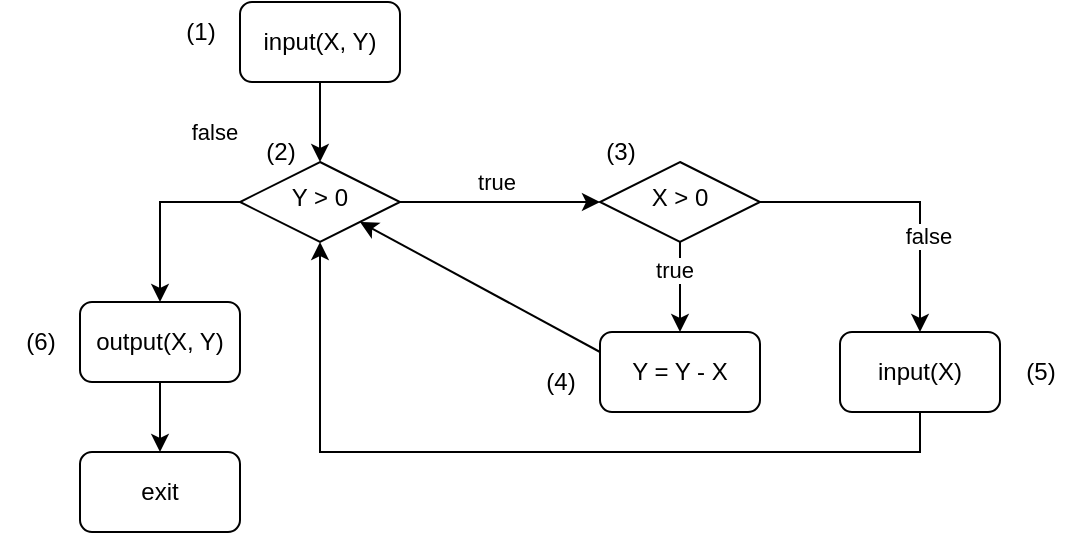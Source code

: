 <mxfile version="24.7.17" pages="3">
  <diagram id="C5RBs43oDa-KdzZeNtuy" name="Page-1">
    <mxGraphModel dx="1452" dy="647" grid="1" gridSize="10" guides="1" tooltips="1" connect="1" arrows="1" fold="1" page="1" pageScale="1" pageWidth="827" pageHeight="1169" math="0" shadow="0">
      <root>
        <mxCell id="WIyWlLk6GJQsqaUBKTNV-0" />
        <mxCell id="WIyWlLk6GJQsqaUBKTNV-1" parent="WIyWlLk6GJQsqaUBKTNV-0" />
        <mxCell id="pamhmHW9VrJN2FMVK3K_-0" style="edgeStyle=orthogonalEdgeStyle;rounded=0;orthogonalLoop=1;jettySize=auto;html=1;exitX=0.5;exitY=1;exitDx=0;exitDy=0;entryX=0.5;entryY=0;entryDx=0;entryDy=0;" parent="WIyWlLk6GJQsqaUBKTNV-1" source="WIyWlLk6GJQsqaUBKTNV-3" target="WIyWlLk6GJQsqaUBKTNV-6" edge="1">
          <mxGeometry relative="1" as="geometry" />
        </mxCell>
        <mxCell id="WIyWlLk6GJQsqaUBKTNV-3" value="input(X, Y)" style="rounded=1;whiteSpace=wrap;html=1;fontSize=12;glass=0;strokeWidth=1;shadow=0;" parent="WIyWlLk6GJQsqaUBKTNV-1" vertex="1">
          <mxGeometry x="180" y="80" width="80" height="40" as="geometry" />
        </mxCell>
        <mxCell id="xWIB879WQATlD4tQyrFy-1" value="" style="edgeStyle=orthogonalEdgeStyle;rounded=0;orthogonalLoop=1;jettySize=auto;html=1;" parent="WIyWlLk6GJQsqaUBKTNV-1" source="WIyWlLk6GJQsqaUBKTNV-6" target="xWIB879WQATlD4tQyrFy-0" edge="1">
          <mxGeometry relative="1" as="geometry" />
        </mxCell>
        <mxCell id="xWIB879WQATlD4tQyrFy-10" value="true" style="edgeLabel;html=1;align=center;verticalAlign=middle;resizable=0;points=[];" parent="xWIB879WQATlD4tQyrFy-1" vertex="1" connectable="0">
          <mxGeometry x="-0.056" y="1" relative="1" as="geometry">
            <mxPoint x="1" y="-9" as="offset" />
          </mxGeometry>
        </mxCell>
        <mxCell id="xWIB879WQATlD4tQyrFy-11" style="edgeStyle=orthogonalEdgeStyle;rounded=0;orthogonalLoop=1;jettySize=auto;html=1;exitX=0;exitY=0.5;exitDx=0;exitDy=0;entryX=0.5;entryY=0;entryDx=0;entryDy=0;" parent="WIyWlLk6GJQsqaUBKTNV-1" source="WIyWlLk6GJQsqaUBKTNV-6" target="xWIB879WQATlD4tQyrFy-7" edge="1">
          <mxGeometry relative="1" as="geometry" />
        </mxCell>
        <mxCell id="xWIB879WQATlD4tQyrFy-12" value="false" style="edgeLabel;html=1;align=center;verticalAlign=middle;resizable=0;points=[];" parent="xWIB879WQATlD4tQyrFy-11" vertex="1" connectable="0">
          <mxGeometry x="-0.216" y="-2" relative="1" as="geometry">
            <mxPoint x="22" y="-33" as="offset" />
          </mxGeometry>
        </mxCell>
        <mxCell id="WIyWlLk6GJQsqaUBKTNV-6" value="Y &amp;gt; 0" style="rhombus;whiteSpace=wrap;html=1;shadow=0;fontFamily=Helvetica;fontSize=12;align=center;strokeWidth=1;spacing=6;spacingTop=-4;" parent="WIyWlLk6GJQsqaUBKTNV-1" vertex="1">
          <mxGeometry x="180" y="160" width="80" height="40" as="geometry" />
        </mxCell>
        <mxCell id="xWIB879WQATlD4tQyrFy-28" style="edgeStyle=orthogonalEdgeStyle;rounded=0;orthogonalLoop=1;jettySize=auto;html=1;exitX=1;exitY=0.5;exitDx=0;exitDy=0;" parent="WIyWlLk6GJQsqaUBKTNV-1" source="xWIB879WQATlD4tQyrFy-0" target="xWIB879WQATlD4tQyrFy-5" edge="1">
          <mxGeometry relative="1" as="geometry" />
        </mxCell>
        <mxCell id="xWIB879WQATlD4tQyrFy-29" value="false" style="edgeLabel;html=1;align=center;verticalAlign=middle;resizable=0;points=[];" parent="xWIB879WQATlD4tQyrFy-28" vertex="1" connectable="0">
          <mxGeometry x="-0.115" relative="1" as="geometry">
            <mxPoint x="20" y="17" as="offset" />
          </mxGeometry>
        </mxCell>
        <mxCell id="xWIB879WQATlD4tQyrFy-30" style="edgeStyle=orthogonalEdgeStyle;rounded=0;orthogonalLoop=1;jettySize=auto;html=1;exitX=0.5;exitY=1;exitDx=0;exitDy=0;entryX=0.5;entryY=0;entryDx=0;entryDy=0;" parent="WIyWlLk6GJQsqaUBKTNV-1" source="xWIB879WQATlD4tQyrFy-0" target="xWIB879WQATlD4tQyrFy-4" edge="1">
          <mxGeometry relative="1" as="geometry" />
        </mxCell>
        <mxCell id="xWIB879WQATlD4tQyrFy-31" value="true" style="edgeLabel;html=1;align=center;verticalAlign=middle;resizable=0;points=[];" parent="xWIB879WQATlD4tQyrFy-30" vertex="1" connectable="0">
          <mxGeometry x="0.034" relative="1" as="geometry">
            <mxPoint x="-3" y="-10" as="offset" />
          </mxGeometry>
        </mxCell>
        <mxCell id="xWIB879WQATlD4tQyrFy-0" value="X &amp;gt; 0" style="rhombus;whiteSpace=wrap;html=1;shadow=0;fontFamily=Helvetica;fontSize=12;align=center;strokeWidth=1;spacing=6;spacingTop=-4;" parent="WIyWlLk6GJQsqaUBKTNV-1" vertex="1">
          <mxGeometry x="360" y="160" width="80" height="40" as="geometry" />
        </mxCell>
        <mxCell id="xWIB879WQATlD4tQyrFy-4" value="Y = Y - X" style="rounded=1;whiteSpace=wrap;html=1;" parent="WIyWlLk6GJQsqaUBKTNV-1" vertex="1">
          <mxGeometry x="360" y="245" width="80" height="40" as="geometry" />
        </mxCell>
        <mxCell id="xWIB879WQATlD4tQyrFy-27" style="edgeStyle=orthogonalEdgeStyle;rounded=0;orthogonalLoop=1;jettySize=auto;html=1;exitX=0.5;exitY=1;exitDx=0;exitDy=0;entryX=0.5;entryY=1;entryDx=0;entryDy=0;" parent="WIyWlLk6GJQsqaUBKTNV-1" source="xWIB879WQATlD4tQyrFy-5" target="WIyWlLk6GJQsqaUBKTNV-6" edge="1">
          <mxGeometry relative="1" as="geometry" />
        </mxCell>
        <mxCell id="xWIB879WQATlD4tQyrFy-5" value="input(X)" style="rounded=1;whiteSpace=wrap;html=1;" parent="WIyWlLk6GJQsqaUBKTNV-1" vertex="1">
          <mxGeometry x="480" y="245" width="80" height="40" as="geometry" />
        </mxCell>
        <mxCell id="sH0l-n7C2zGjy2MOaQpX-1" value="" style="edgeStyle=orthogonalEdgeStyle;rounded=0;orthogonalLoop=1;jettySize=auto;html=1;" edge="1" parent="WIyWlLk6GJQsqaUBKTNV-1" source="xWIB879WQATlD4tQyrFy-7" target="sH0l-n7C2zGjy2MOaQpX-0">
          <mxGeometry relative="1" as="geometry" />
        </mxCell>
        <mxCell id="xWIB879WQATlD4tQyrFy-7" value="output(X, Y)" style="rounded=1;whiteSpace=wrap;html=1;" parent="WIyWlLk6GJQsqaUBKTNV-1" vertex="1">
          <mxGeometry x="100" y="230" width="80" height="40" as="geometry" />
        </mxCell>
        <mxCell id="xWIB879WQATlD4tQyrFy-26" value="" style="endArrow=classic;html=1;rounded=0;exitX=0;exitY=0.25;exitDx=0;exitDy=0;entryX=1;entryY=1;entryDx=0;entryDy=0;" parent="WIyWlLk6GJQsqaUBKTNV-1" source="xWIB879WQATlD4tQyrFy-4" target="WIyWlLk6GJQsqaUBKTNV-6" edge="1">
          <mxGeometry width="50" height="50" relative="1" as="geometry">
            <mxPoint x="320" y="300" as="sourcePoint" />
            <mxPoint x="370" y="250" as="targetPoint" />
          </mxGeometry>
        </mxCell>
        <mxCell id="xWIB879WQATlD4tQyrFy-32" value="(1)" style="text;html=1;align=center;verticalAlign=middle;resizable=0;points=[];autosize=1;strokeColor=none;fillColor=none;" parent="WIyWlLk6GJQsqaUBKTNV-1" vertex="1">
          <mxGeometry x="140" y="80" width="40" height="30" as="geometry" />
        </mxCell>
        <mxCell id="xWIB879WQATlD4tQyrFy-33" value="(2)" style="text;html=1;align=center;verticalAlign=middle;resizable=0;points=[];autosize=1;strokeColor=none;fillColor=none;" parent="WIyWlLk6GJQsqaUBKTNV-1" vertex="1">
          <mxGeometry x="180" y="140" width="40" height="30" as="geometry" />
        </mxCell>
        <mxCell id="xWIB879WQATlD4tQyrFy-34" value="(3)" style="text;html=1;align=center;verticalAlign=middle;resizable=0;points=[];autosize=1;strokeColor=none;fillColor=none;" parent="WIyWlLk6GJQsqaUBKTNV-1" vertex="1">
          <mxGeometry x="350" y="140" width="40" height="30" as="geometry" />
        </mxCell>
        <mxCell id="xWIB879WQATlD4tQyrFy-35" value="(4)" style="text;html=1;align=center;verticalAlign=middle;resizable=0;points=[];autosize=1;strokeColor=none;fillColor=none;" parent="WIyWlLk6GJQsqaUBKTNV-1" vertex="1">
          <mxGeometry x="320" y="255" width="40" height="30" as="geometry" />
        </mxCell>
        <mxCell id="xWIB879WQATlD4tQyrFy-36" value="(5)" style="text;html=1;align=center;verticalAlign=middle;resizable=0;points=[];autosize=1;strokeColor=none;fillColor=none;" parent="WIyWlLk6GJQsqaUBKTNV-1" vertex="1">
          <mxGeometry x="560" y="250" width="40" height="30" as="geometry" />
        </mxCell>
        <mxCell id="xWIB879WQATlD4tQyrFy-37" value="(6)" style="text;html=1;align=center;verticalAlign=middle;resizable=0;points=[];autosize=1;strokeColor=none;fillColor=none;" parent="WIyWlLk6GJQsqaUBKTNV-1" vertex="1">
          <mxGeometry x="60" y="235" width="40" height="30" as="geometry" />
        </mxCell>
        <mxCell id="sH0l-n7C2zGjy2MOaQpX-0" value="exit" style="rounded=1;whiteSpace=wrap;html=1;" vertex="1" parent="WIyWlLk6GJQsqaUBKTNV-1">
          <mxGeometry x="100" y="305" width="80" height="40" as="geometry" />
        </mxCell>
      </root>
    </mxGraphModel>
  </diagram>
  <diagram id="QUfUoJzy_56KnRc4T-Fb" name="Page-2">
    <mxGraphModel dx="1452" dy="647" grid="1" gridSize="10" guides="1" tooltips="1" connect="1" arrows="1" fold="1" page="1" pageScale="1" pageWidth="850" pageHeight="1100" math="0" shadow="0">
      <root>
        <mxCell id="0" />
        <mxCell id="1" parent="0" />
        <mxCell id="sg8qjJtu5pZPSP6LutEH-4" value="" style="edgeStyle=orthogonalEdgeStyle;rounded=0;orthogonalLoop=1;jettySize=auto;html=1;" parent="1" source="sg8qjJtu5pZPSP6LutEH-1" target="sg8qjJtu5pZPSP6LutEH-3" edge="1">
          <mxGeometry relative="1" as="geometry" />
        </mxCell>
        <mxCell id="sg8qjJtu5pZPSP6LutEH-1" value="calFactorial (int n)" style="rounded=1;whiteSpace=wrap;html=1;" parent="1" vertex="1">
          <mxGeometry x="240" y="180" width="120" height="40" as="geometry" />
        </mxCell>
        <mxCell id="sg8qjJtu5pZPSP6LutEH-2" style="edgeStyle=orthogonalEdgeStyle;rounded=0;orthogonalLoop=1;jettySize=auto;html=1;exitX=0.5;exitY=1;exitDx=0;exitDy=0;" parent="1" source="sg8qjJtu5pZPSP6LutEH-1" target="sg8qjJtu5pZPSP6LutEH-1" edge="1">
          <mxGeometry relative="1" as="geometry" />
        </mxCell>
        <mxCell id="sg8qjJtu5pZPSP6LutEH-6" value="" style="edgeStyle=orthogonalEdgeStyle;rounded=0;orthogonalLoop=1;jettySize=auto;html=1;" parent="1" source="sg8qjJtu5pZPSP6LutEH-3" target="sg8qjJtu5pZPSP6LutEH-5" edge="1">
          <mxGeometry relative="1" as="geometry" />
        </mxCell>
        <mxCell id="sg8qjJtu5pZPSP6LutEH-3" value="int result = 1" style="rounded=1;whiteSpace=wrap;html=1;" parent="1" vertex="1">
          <mxGeometry x="240" y="260" width="120" height="40" as="geometry" />
        </mxCell>
        <mxCell id="sg8qjJtu5pZPSP6LutEH-8" value="" style="edgeStyle=orthogonalEdgeStyle;rounded=0;orthogonalLoop=1;jettySize=auto;html=1;" parent="1" source="sg8qjJtu5pZPSP6LutEH-5" target="sg8qjJtu5pZPSP6LutEH-7" edge="1">
          <mxGeometry relative="1" as="geometry" />
        </mxCell>
        <mxCell id="sg8qjJtu5pZPSP6LutEH-5" value="int i = 1" style="rounded=1;whiteSpace=wrap;html=1;" parent="1" vertex="1">
          <mxGeometry x="240" y="340" width="120" height="40" as="geometry" />
        </mxCell>
        <mxCell id="sg8qjJtu5pZPSP6LutEH-12" value="" style="edgeStyle=orthogonalEdgeStyle;rounded=0;orthogonalLoop=1;jettySize=auto;html=1;" parent="1" source="sg8qjJtu5pZPSP6LutEH-7" target="sg8qjJtu5pZPSP6LutEH-9" edge="1">
          <mxGeometry relative="1" as="geometry" />
        </mxCell>
        <mxCell id="sg8qjJtu5pZPSP6LutEH-13" value="true" style="edgeLabel;html=1;align=center;verticalAlign=middle;resizable=0;points=[];" parent="sg8qjJtu5pZPSP6LutEH-12" vertex="1" connectable="0">
          <mxGeometry x="-0.068" y="-1" relative="1" as="geometry">
            <mxPoint x="21" as="offset" />
          </mxGeometry>
        </mxCell>
        <mxCell id="sg8qjJtu5pZPSP6LutEH-16" value="" style="edgeStyle=orthogonalEdgeStyle;rounded=0;orthogonalLoop=1;jettySize=auto;html=1;" parent="1" source="sg8qjJtu5pZPSP6LutEH-7" target="sg8qjJtu5pZPSP6LutEH-15" edge="1">
          <mxGeometry relative="1" as="geometry" />
        </mxCell>
        <mxCell id="sg8qjJtu5pZPSP6LutEH-17" value="false" style="edgeLabel;html=1;align=center;verticalAlign=middle;resizable=0;points=[];" parent="sg8qjJtu5pZPSP6LutEH-16" vertex="1" connectable="0">
          <mxGeometry x="-0.42" y="2" relative="1" as="geometry">
            <mxPoint x="6" y="-8" as="offset" />
          </mxGeometry>
        </mxCell>
        <mxCell id="sg8qjJtu5pZPSP6LutEH-7" value="i &amp;lt;= n" style="rhombus;whiteSpace=wrap;html=1;rounded=1;arcSize=0;" parent="1" vertex="1">
          <mxGeometry x="240" y="420" width="120" height="60" as="geometry" />
        </mxCell>
        <mxCell id="sg8qjJtu5pZPSP6LutEH-11" value="" style="edgeStyle=orthogonalEdgeStyle;rounded=0;orthogonalLoop=1;jettySize=auto;html=1;" parent="1" source="sg8qjJtu5pZPSP6LutEH-9" target="sg8qjJtu5pZPSP6LutEH-10" edge="1">
          <mxGeometry relative="1" as="geometry" />
        </mxCell>
        <mxCell id="sg8qjJtu5pZPSP6LutEH-9" value="result = result * i" style="rounded=1;whiteSpace=wrap;html=1;" parent="1" vertex="1">
          <mxGeometry x="240" y="520" width="120" height="40" as="geometry" />
        </mxCell>
        <mxCell id="sg8qjJtu5pZPSP6LutEH-14" style="edgeStyle=orthogonalEdgeStyle;rounded=0;orthogonalLoop=1;jettySize=auto;html=1;exitX=0;exitY=0.5;exitDx=0;exitDy=0;entryX=0;entryY=0.5;entryDx=0;entryDy=0;" parent="1" source="sg8qjJtu5pZPSP6LutEH-10" target="sg8qjJtu5pZPSP6LutEH-7" edge="1">
          <mxGeometry relative="1" as="geometry">
            <Array as="points">
              <mxPoint x="200" y="620" />
              <mxPoint x="200" y="450" />
            </Array>
          </mxGeometry>
        </mxCell>
        <mxCell id="sg8qjJtu5pZPSP6LutEH-10" value="i++" style="rounded=1;whiteSpace=wrap;html=1;" parent="1" vertex="1">
          <mxGeometry x="280" y="600" width="40" height="40" as="geometry" />
        </mxCell>
        <mxCell id="CmysR08Jcz5V6fgtV7r_-2" value="" style="edgeStyle=orthogonalEdgeStyle;rounded=0;orthogonalLoop=1;jettySize=auto;html=1;" edge="1" parent="1" source="sg8qjJtu5pZPSP6LutEH-15" target="CmysR08Jcz5V6fgtV7r_-1">
          <mxGeometry relative="1" as="geometry" />
        </mxCell>
        <mxCell id="sg8qjJtu5pZPSP6LutEH-15" value="return result" style="rounded=1;whiteSpace=wrap;html=1;" parent="1" vertex="1">
          <mxGeometry x="410" y="430" width="120" height="40" as="geometry" />
        </mxCell>
        <mxCell id="sg8qjJtu5pZPSP6LutEH-19" value="(1)" style="text;html=1;align=center;verticalAlign=middle;resizable=0;points=[];autosize=1;strokeColor=none;fillColor=none;" parent="1" vertex="1">
          <mxGeometry x="200" y="185" width="40" height="30" as="geometry" />
        </mxCell>
        <mxCell id="sg8qjJtu5pZPSP6LutEH-20" value="(2)" style="text;html=1;align=center;verticalAlign=middle;resizable=0;points=[];autosize=1;strokeColor=none;fillColor=none;" parent="1" vertex="1">
          <mxGeometry x="200" y="265" width="40" height="30" as="geometry" />
        </mxCell>
        <mxCell id="sg8qjJtu5pZPSP6LutEH-21" value="(3)" style="text;html=1;align=center;verticalAlign=middle;resizable=0;points=[];autosize=1;strokeColor=none;fillColor=none;" parent="1" vertex="1">
          <mxGeometry x="200" y="345" width="40" height="30" as="geometry" />
        </mxCell>
        <mxCell id="sg8qjJtu5pZPSP6LutEH-22" value="(4)" style="text;html=1;align=center;verticalAlign=middle;resizable=0;points=[];autosize=1;strokeColor=none;fillColor=none;" parent="1" vertex="1">
          <mxGeometry x="230" y="410" width="40" height="30" as="geometry" />
        </mxCell>
        <mxCell id="sg8qjJtu5pZPSP6LutEH-23" value="(5)" style="text;html=1;align=center;verticalAlign=middle;resizable=0;points=[];autosize=1;strokeColor=none;fillColor=none;" parent="1" vertex="1">
          <mxGeometry x="200" y="525" width="40" height="30" as="geometry" />
        </mxCell>
        <mxCell id="sg8qjJtu5pZPSP6LutEH-24" value="(6)" style="text;html=1;align=center;verticalAlign=middle;resizable=0;points=[];autosize=1;strokeColor=none;fillColor=none;" parent="1" vertex="1">
          <mxGeometry x="320" y="605" width="40" height="30" as="geometry" />
        </mxCell>
        <mxCell id="sg8qjJtu5pZPSP6LutEH-27" value="(7)" style="text;html=1;align=center;verticalAlign=middle;resizable=0;points=[];autosize=1;strokeColor=none;fillColor=none;" parent="1" vertex="1">
          <mxGeometry x="530" y="435" width="40" height="30" as="geometry" />
        </mxCell>
        <mxCell id="CmysR08Jcz5V6fgtV7r_-1" value="exit" style="rounded=1;whiteSpace=wrap;html=1;" vertex="1" parent="1">
          <mxGeometry x="410" y="520" width="120" height="40" as="geometry" />
        </mxCell>
      </root>
    </mxGraphModel>
  </diagram>
  <diagram id="2mdrpGb4Vammms2UW1vC" name="Page-3">
    <mxGraphModel dx="1452" dy="647" grid="1" gridSize="10" guides="1" tooltips="1" connect="1" arrows="1" fold="1" page="1" pageScale="1" pageWidth="850" pageHeight="1100" math="0" shadow="0">
      <root>
        <mxCell id="0" />
        <mxCell id="1" parent="0" />
        <mxCell id="J9WVDO0wvZ6Ad2C9eaWh-3" value="" style="edgeStyle=orthogonalEdgeStyle;rounded=0;orthogonalLoop=1;jettySize=auto;html=1;" parent="1" source="J9WVDO0wvZ6Ad2C9eaWh-1" target="J9WVDO0wvZ6Ad2C9eaWh-2" edge="1">
          <mxGeometry relative="1" as="geometry" />
        </mxCell>
        <mxCell id="J9WVDO0wvZ6Ad2C9eaWh-1" value="UCLN (int m, int n)" style="rounded=1;whiteSpace=wrap;html=1;" parent="1" vertex="1">
          <mxGeometry x="240" y="80" width="120" height="40" as="geometry" />
        </mxCell>
        <mxCell id="J9WVDO0wvZ6Ad2C9eaWh-13" value="" style="edgeStyle=orthogonalEdgeStyle;rounded=0;orthogonalLoop=1;jettySize=auto;html=1;" parent="1" source="J9WVDO0wvZ6Ad2C9eaWh-2" target="J9WVDO0wvZ6Ad2C9eaWh-6" edge="1">
          <mxGeometry relative="1" as="geometry" />
        </mxCell>
        <mxCell id="J9WVDO0wvZ6Ad2C9eaWh-14" value="true" style="edgeLabel;html=1;align=center;verticalAlign=middle;resizable=0;points=[];" parent="J9WVDO0wvZ6Ad2C9eaWh-13" vertex="1" connectable="0">
          <mxGeometry x="0.119" relative="1" as="geometry">
            <mxPoint x="-2" y="-10" as="offset" />
          </mxGeometry>
        </mxCell>
        <mxCell id="J9WVDO0wvZ6Ad2C9eaWh-15" value="" style="edgeStyle=orthogonalEdgeStyle;rounded=0;orthogonalLoop=1;jettySize=auto;html=1;" parent="1" source="J9WVDO0wvZ6Ad2C9eaWh-2" target="J9WVDO0wvZ6Ad2C9eaWh-7" edge="1">
          <mxGeometry relative="1" as="geometry" />
        </mxCell>
        <mxCell id="J9WVDO0wvZ6Ad2C9eaWh-16" value="false" style="edgeLabel;html=1;align=center;verticalAlign=middle;resizable=0;points=[];" parent="J9WVDO0wvZ6Ad2C9eaWh-15" vertex="1" connectable="0">
          <mxGeometry x="-0.256" y="-1" relative="1" as="geometry">
            <mxPoint x="21" y="5" as="offset" />
          </mxGeometry>
        </mxCell>
        <mxCell id="J9WVDO0wvZ6Ad2C9eaWh-2" value="m &amp;lt; 0" style="rhombus;whiteSpace=wrap;html=1;rounded=1;arcSize=0;" parent="1" vertex="1">
          <mxGeometry x="240" y="160" width="120" height="60" as="geometry" />
        </mxCell>
        <mxCell id="J9WVDO0wvZ6Ad2C9eaWh-6" value="m = -m" style="rounded=1;whiteSpace=wrap;html=1;" parent="1" vertex="1">
          <mxGeometry x="400" y="170" width="80" height="40" as="geometry" />
        </mxCell>
        <mxCell id="J9WVDO0wvZ6Ad2C9eaWh-17" value="" style="edgeStyle=orthogonalEdgeStyle;rounded=0;orthogonalLoop=1;jettySize=auto;html=1;" parent="1" source="J9WVDO0wvZ6Ad2C9eaWh-7" target="J9WVDO0wvZ6Ad2C9eaWh-8" edge="1">
          <mxGeometry relative="1" as="geometry" />
        </mxCell>
        <mxCell id="J9WVDO0wvZ6Ad2C9eaWh-18" value="true" style="edgeLabel;html=1;align=center;verticalAlign=middle;resizable=0;points=[];" parent="J9WVDO0wvZ6Ad2C9eaWh-17" vertex="1" connectable="0">
          <mxGeometry x="-0.344" y="3" relative="1" as="geometry">
            <mxPoint x="7" y="-7" as="offset" />
          </mxGeometry>
        </mxCell>
        <mxCell id="J9WVDO0wvZ6Ad2C9eaWh-22" value="true" style="edgeLabel;html=1;align=center;verticalAlign=middle;resizable=0;points=[];" parent="J9WVDO0wvZ6Ad2C9eaWh-17" vertex="1" connectable="0">
          <mxGeometry x="-0.344" y="3" relative="1" as="geometry">
            <mxPoint x="7" y="93" as="offset" />
          </mxGeometry>
        </mxCell>
        <mxCell id="J9WVDO0wvZ6Ad2C9eaWh-26" value="true" style="edgeLabel;html=1;align=center;verticalAlign=middle;resizable=0;points=[];" parent="J9WVDO0wvZ6Ad2C9eaWh-17" vertex="1" connectable="0">
          <mxGeometry x="-0.344" y="3" relative="1" as="geometry">
            <mxPoint x="7" y="193" as="offset" />
          </mxGeometry>
        </mxCell>
        <mxCell id="J9WVDO0wvZ6Ad2C9eaWh-19" value="" style="edgeStyle=orthogonalEdgeStyle;rounded=0;orthogonalLoop=1;jettySize=auto;html=1;" parent="1" source="J9WVDO0wvZ6Ad2C9eaWh-7" target="J9WVDO0wvZ6Ad2C9eaWh-9" edge="1">
          <mxGeometry relative="1" as="geometry" />
        </mxCell>
        <mxCell id="J9WVDO0wvZ6Ad2C9eaWh-20" value="false" style="edgeLabel;html=1;align=center;verticalAlign=middle;resizable=0;points=[];" parent="J9WVDO0wvZ6Ad2C9eaWh-19" vertex="1" connectable="0">
          <mxGeometry x="0.148" y="1" relative="1" as="geometry">
            <mxPoint x="19" as="offset" />
          </mxGeometry>
        </mxCell>
        <mxCell id="J9WVDO0wvZ6Ad2C9eaWh-23" value="false" style="edgeLabel;html=1;align=center;verticalAlign=middle;resizable=0;points=[];" parent="J9WVDO0wvZ6Ad2C9eaWh-19" vertex="1" connectable="0">
          <mxGeometry x="0.148" y="1" relative="1" as="geometry">
            <mxPoint x="19" y="100" as="offset" />
          </mxGeometry>
        </mxCell>
        <mxCell id="J9WVDO0wvZ6Ad2C9eaWh-27" value="false" style="edgeLabel;html=1;align=center;verticalAlign=middle;resizable=0;points=[];" parent="J9WVDO0wvZ6Ad2C9eaWh-19" vertex="1" connectable="0">
          <mxGeometry x="0.148" y="1" relative="1" as="geometry">
            <mxPoint x="19" y="200" as="offset" />
          </mxGeometry>
        </mxCell>
        <mxCell id="J9WVDO0wvZ6Ad2C9eaWh-7" value="n &amp;lt; 0" style="rhombus;whiteSpace=wrap;html=1;rounded=1;arcSize=0;" parent="1" vertex="1">
          <mxGeometry x="240" y="260" width="120" height="60" as="geometry" />
        </mxCell>
        <mxCell id="J9WVDO0wvZ6Ad2C9eaWh-8" value="n = -n" style="rounded=1;whiteSpace=wrap;html=1;" parent="1" vertex="1">
          <mxGeometry x="400" y="270" width="80" height="40" as="geometry" />
        </mxCell>
        <mxCell id="J9WVDO0wvZ6Ad2C9eaWh-21" value="" style="edgeStyle=orthogonalEdgeStyle;rounded=0;orthogonalLoop=1;jettySize=auto;html=1;" parent="1" source="J9WVDO0wvZ6Ad2C9eaWh-9" target="J9WVDO0wvZ6Ad2C9eaWh-10" edge="1">
          <mxGeometry relative="1" as="geometry" />
        </mxCell>
        <mxCell id="J9WVDO0wvZ6Ad2C9eaWh-28" value="" style="edgeStyle=orthogonalEdgeStyle;rounded=0;orthogonalLoop=1;jettySize=auto;html=1;" parent="1" source="J9WVDO0wvZ6Ad2C9eaWh-9" target="J9WVDO0wvZ6Ad2C9eaWh-11" edge="1">
          <mxGeometry relative="1" as="geometry" />
        </mxCell>
        <mxCell id="J9WVDO0wvZ6Ad2C9eaWh-9" value="m == 0" style="rhombus;whiteSpace=wrap;html=1;rounded=1;arcSize=0;" parent="1" vertex="1">
          <mxGeometry x="240" y="360" width="120" height="60" as="geometry" />
        </mxCell>
        <mxCell id="J9WVDO0wvZ6Ad2C9eaWh-10" value="return n" style="rounded=1;whiteSpace=wrap;html=1;" parent="1" vertex="1">
          <mxGeometry x="400" y="370" width="80" height="40" as="geometry" />
        </mxCell>
        <mxCell id="J9WVDO0wvZ6Ad2C9eaWh-29" value="" style="edgeStyle=orthogonalEdgeStyle;rounded=0;orthogonalLoop=1;jettySize=auto;html=1;" parent="1" source="J9WVDO0wvZ6Ad2C9eaWh-11" target="J9WVDO0wvZ6Ad2C9eaWh-12" edge="1">
          <mxGeometry relative="1" as="geometry" />
        </mxCell>
        <mxCell id="J9WVDO0wvZ6Ad2C9eaWh-31" value="" style="edgeStyle=orthogonalEdgeStyle;rounded=0;orthogonalLoop=1;jettySize=auto;html=1;" parent="1" source="J9WVDO0wvZ6Ad2C9eaWh-11" target="J9WVDO0wvZ6Ad2C9eaWh-30" edge="1">
          <mxGeometry relative="1" as="geometry" />
        </mxCell>
        <mxCell id="J9WVDO0wvZ6Ad2C9eaWh-11" value="n == 0" style="rhombus;whiteSpace=wrap;html=1;rounded=1;arcSize=0;" parent="1" vertex="1">
          <mxGeometry x="240" y="460" width="120" height="60" as="geometry" />
        </mxCell>
        <mxCell id="J9WVDO0wvZ6Ad2C9eaWh-12" value="return m" style="rounded=1;whiteSpace=wrap;html=1;" parent="1" vertex="1">
          <mxGeometry x="400" y="470" width="80" height="40" as="geometry" />
        </mxCell>
        <mxCell id="J9WVDO0wvZ6Ad2C9eaWh-37" value="" style="edgeStyle=orthogonalEdgeStyle;rounded=0;orthogonalLoop=1;jettySize=auto;html=1;exitX=0;exitY=0.5;exitDx=0;exitDy=0;" parent="1" source="J9WVDO0wvZ6Ad2C9eaWh-30" target="J9WVDO0wvZ6Ad2C9eaWh-36" edge="1">
          <mxGeometry relative="1" as="geometry" />
        </mxCell>
        <mxCell id="J9WVDO0wvZ6Ad2C9eaWh-38" value="true" style="edgeLabel;html=1;align=center;verticalAlign=middle;resizable=0;points=[];" parent="J9WVDO0wvZ6Ad2C9eaWh-37" vertex="1" connectable="0">
          <mxGeometry x="-0.121" y="-1" relative="1" as="geometry">
            <mxPoint x="21" y="-9" as="offset" />
          </mxGeometry>
        </mxCell>
        <mxCell id="J9WVDO0wvZ6Ad2C9eaWh-30" value="m != n" style="rhombus;whiteSpace=wrap;html=1;rounded=1;arcSize=0;" parent="1" vertex="1">
          <mxGeometry x="240" y="560" width="120" height="60" as="geometry" />
        </mxCell>
        <mxCell id="J9WVDO0wvZ6Ad2C9eaWh-35" value="return m" style="rounded=1;whiteSpace=wrap;html=1;" parent="1" vertex="1">
          <mxGeometry x="500" y="530" width="80" height="40" as="geometry" />
        </mxCell>
        <mxCell id="J9WVDO0wvZ6Ad2C9eaWh-40" value="" style="edgeStyle=orthogonalEdgeStyle;rounded=0;orthogonalLoop=1;jettySize=auto;html=1;exitX=1;exitY=0.5;exitDx=0;exitDy=0;" parent="1" source="J9WVDO0wvZ6Ad2C9eaWh-36" target="J9WVDO0wvZ6Ad2C9eaWh-39" edge="1">
          <mxGeometry relative="1" as="geometry" />
        </mxCell>
        <mxCell id="J9WVDO0wvZ6Ad2C9eaWh-41" value="true" style="edgeLabel;html=1;align=center;verticalAlign=middle;resizable=0;points=[];" parent="J9WVDO0wvZ6Ad2C9eaWh-40" vertex="1" connectable="0">
          <mxGeometry x="-0.204" y="2" relative="1" as="geometry">
            <mxPoint x="4" y="-8" as="offset" />
          </mxGeometry>
        </mxCell>
        <mxCell id="J9WVDO0wvZ6Ad2C9eaWh-43" value="" style="edgeStyle=orthogonalEdgeStyle;rounded=0;orthogonalLoop=1;jettySize=auto;html=1;exitX=0.5;exitY=1;exitDx=0;exitDy=0;entryX=0;entryY=0.5;entryDx=0;entryDy=0;" parent="1" source="J9WVDO0wvZ6Ad2C9eaWh-36" target="J9WVDO0wvZ6Ad2C9eaWh-42" edge="1">
          <mxGeometry relative="1" as="geometry" />
        </mxCell>
        <mxCell id="J9WVDO0wvZ6Ad2C9eaWh-44" value="false" style="edgeLabel;html=1;align=center;verticalAlign=middle;resizable=0;points=[];" parent="J9WVDO0wvZ6Ad2C9eaWh-43" vertex="1" connectable="0">
          <mxGeometry x="-0.357" y="1" relative="1" as="geometry">
            <mxPoint x="19" y="-14" as="offset" />
          </mxGeometry>
        </mxCell>
        <mxCell id="J9WVDO0wvZ6Ad2C9eaWh-36" value="m &amp;gt; n" style="rhombus;whiteSpace=wrap;html=1;rounded=1;arcSize=0;" parent="1" vertex="1">
          <mxGeometry x="80" y="650" width="120" height="60" as="geometry" />
        </mxCell>
        <mxCell id="J9WVDO0wvZ6Ad2C9eaWh-47" style="edgeStyle=orthogonalEdgeStyle;rounded=0;orthogonalLoop=1;jettySize=auto;html=1;exitX=0.5;exitY=0;exitDx=0;exitDy=0;entryX=0.5;entryY=1;entryDx=0;entryDy=0;" parent="1" source="J9WVDO0wvZ6Ad2C9eaWh-39" target="J9WVDO0wvZ6Ad2C9eaWh-30" edge="1">
          <mxGeometry relative="1" as="geometry" />
        </mxCell>
        <mxCell id="J9WVDO0wvZ6Ad2C9eaWh-39" value="m = m - n" style="rounded=1;whiteSpace=wrap;html=1;" parent="1" vertex="1">
          <mxGeometry x="260" y="660" width="80" height="40" as="geometry" />
        </mxCell>
        <mxCell id="J9WVDO0wvZ6Ad2C9eaWh-48" style="edgeStyle=orthogonalEdgeStyle;rounded=0;orthogonalLoop=1;jettySize=auto;html=1;exitX=1;exitY=0.5;exitDx=0;exitDy=0;entryX=1;entryY=0.5;entryDx=0;entryDy=0;" parent="1" source="J9WVDO0wvZ6Ad2C9eaWh-42" target="J9WVDO0wvZ6Ad2C9eaWh-30" edge="1">
          <mxGeometry relative="1" as="geometry">
            <Array as="points">
              <mxPoint x="420" y="745" />
              <mxPoint x="420" y="590" />
            </Array>
          </mxGeometry>
        </mxCell>
        <mxCell id="J9WVDO0wvZ6Ad2C9eaWh-42" value="n = n - m" style="rounded=1;whiteSpace=wrap;html=1;" parent="1" vertex="1">
          <mxGeometry x="260" y="725" width="80" height="40" as="geometry" />
        </mxCell>
        <mxCell id="J9WVDO0wvZ6Ad2C9eaWh-49" value="(1)" style="text;html=1;align=center;verticalAlign=middle;resizable=0;points=[];autosize=1;strokeColor=none;fillColor=none;" parent="1" vertex="1">
          <mxGeometry x="200" y="85" width="40" height="30" as="geometry" />
        </mxCell>
        <mxCell id="J9WVDO0wvZ6Ad2C9eaWh-50" value="(2)" style="text;html=1;align=center;verticalAlign=middle;resizable=0;points=[];autosize=1;strokeColor=none;fillColor=none;" parent="1" vertex="1">
          <mxGeometry x="200" y="175" width="40" height="30" as="geometry" />
        </mxCell>
        <mxCell id="J9WVDO0wvZ6Ad2C9eaWh-51" value="(3)" style="text;html=1;align=center;verticalAlign=middle;resizable=0;points=[];autosize=1;strokeColor=none;fillColor=none;" parent="1" vertex="1">
          <mxGeometry x="480" y="175" width="40" height="30" as="geometry" />
        </mxCell>
        <mxCell id="J9WVDO0wvZ6Ad2C9eaWh-52" value="(4)" style="text;html=1;align=center;verticalAlign=middle;resizable=0;points=[];autosize=1;strokeColor=none;fillColor=none;" parent="1" vertex="1">
          <mxGeometry x="200" y="275" width="40" height="30" as="geometry" />
        </mxCell>
        <mxCell id="J9WVDO0wvZ6Ad2C9eaWh-53" value="(5)" style="text;html=1;align=center;verticalAlign=middle;resizable=0;points=[];autosize=1;strokeColor=none;fillColor=none;" parent="1" vertex="1">
          <mxGeometry x="470" y="270" width="40" height="30" as="geometry" />
        </mxCell>
        <mxCell id="J9WVDO0wvZ6Ad2C9eaWh-54" value="(6)" style="text;html=1;align=center;verticalAlign=middle;resizable=0;points=[];autosize=1;strokeColor=none;fillColor=none;" parent="1" vertex="1">
          <mxGeometry x="200" y="375" width="40" height="30" as="geometry" />
        </mxCell>
        <mxCell id="J9WVDO0wvZ6Ad2C9eaWh-55" value="(7)" style="text;html=1;align=center;verticalAlign=middle;resizable=0;points=[];autosize=1;strokeColor=none;fillColor=none;" parent="1" vertex="1">
          <mxGeometry x="470" y="350" width="40" height="30" as="geometry" />
        </mxCell>
        <mxCell id="J9WVDO0wvZ6Ad2C9eaWh-56" value="(8)" style="text;html=1;align=center;verticalAlign=middle;resizable=0;points=[];autosize=1;strokeColor=none;fillColor=none;" parent="1" vertex="1">
          <mxGeometry x="200" y="475" width="40" height="30" as="geometry" />
        </mxCell>
        <mxCell id="J9WVDO0wvZ6Ad2C9eaWh-57" value="(9)" style="text;html=1;align=center;verticalAlign=middle;resizable=0;points=[];autosize=1;strokeColor=none;fillColor=none;" parent="1" vertex="1">
          <mxGeometry x="490" y="475" width="40" height="30" as="geometry" />
        </mxCell>
        <mxCell id="J9WVDO0wvZ6Ad2C9eaWh-58" value="(10)" style="text;html=1;align=center;verticalAlign=middle;resizable=0;points=[];autosize=1;strokeColor=none;fillColor=none;" parent="1" vertex="1">
          <mxGeometry x="330" y="550" width="40" height="30" as="geometry" />
        </mxCell>
        <mxCell id="J9WVDO0wvZ6Ad2C9eaWh-59" value="(11)" style="text;html=1;align=center;verticalAlign=middle;resizable=0;points=[];autosize=1;strokeColor=none;fillColor=none;" parent="1" vertex="1">
          <mxGeometry x="80" y="640" width="40" height="30" as="geometry" />
        </mxCell>
        <mxCell id="J9WVDO0wvZ6Ad2C9eaWh-60" value="(12)" style="text;html=1;align=center;verticalAlign=middle;resizable=0;points=[];autosize=1;strokeColor=none;fillColor=none;" parent="1" vertex="1">
          <mxGeometry x="340" y="665" width="40" height="30" as="geometry" />
        </mxCell>
        <mxCell id="J9WVDO0wvZ6Ad2C9eaWh-61" value="(13)" style="text;html=1;align=center;verticalAlign=middle;resizable=0;points=[];autosize=1;strokeColor=none;fillColor=none;" parent="1" vertex="1">
          <mxGeometry x="220" y="765" width="40" height="30" as="geometry" />
        </mxCell>
        <mxCell id="J9WVDO0wvZ6Ad2C9eaWh-62" value="(14)" style="text;html=1;align=center;verticalAlign=middle;resizable=0;points=[];autosize=1;strokeColor=none;fillColor=none;" parent="1" vertex="1">
          <mxGeometry x="520" y="570" width="40" height="30" as="geometry" />
        </mxCell>
        <mxCell id="LDEggYUAb5czECfxxyAc-1" value="" style="endArrow=classic;html=1;rounded=0;exitX=0.5;exitY=1;exitDx=0;exitDy=0;entryX=1;entryY=0;entryDx=0;entryDy=0;" edge="1" parent="1" source="J9WVDO0wvZ6Ad2C9eaWh-6" target="J9WVDO0wvZ6Ad2C9eaWh-7">
          <mxGeometry width="50" height="50" relative="1" as="geometry">
            <mxPoint x="400" y="360" as="sourcePoint" />
            <mxPoint x="450" y="310" as="targetPoint" />
          </mxGeometry>
        </mxCell>
        <mxCell id="LDEggYUAb5czECfxxyAc-2" value="" style="endArrow=classic;html=1;rounded=0;exitX=0.5;exitY=1;exitDx=0;exitDy=0;entryX=1;entryY=0;entryDx=0;entryDy=0;" edge="1" parent="1" source="J9WVDO0wvZ6Ad2C9eaWh-8" target="J9WVDO0wvZ6Ad2C9eaWh-9">
          <mxGeometry width="50" height="50" relative="1" as="geometry">
            <mxPoint x="450" y="220" as="sourcePoint" />
            <mxPoint x="340" y="285" as="targetPoint" />
          </mxGeometry>
        </mxCell>
        <mxCell id="HFrLbOUcCFnntbdFWCWT-2" value="exit" style="rounded=1;whiteSpace=wrap;html=1;" vertex="1" parent="1">
          <mxGeometry x="560" y="370" width="80" height="40" as="geometry" />
        </mxCell>
        <mxCell id="HFrLbOUcCFnntbdFWCWT-4" value="" style="endArrow=classic;html=1;rounded=0;entryX=0.5;entryY=1;entryDx=0;entryDy=0;exitX=1;exitY=0.25;exitDx=0;exitDy=0;" edge="1" parent="1" source="J9WVDO0wvZ6Ad2C9eaWh-12" target="HFrLbOUcCFnntbdFWCWT-2">
          <mxGeometry width="50" height="50" relative="1" as="geometry">
            <mxPoint x="570" y="510" as="sourcePoint" />
            <mxPoint x="620" y="460" as="targetPoint" />
          </mxGeometry>
        </mxCell>
        <mxCell id="HFrLbOUcCFnntbdFWCWT-8" value="" style="endArrow=classic;html=1;rounded=0;exitX=1;exitY=0;exitDx=0;exitDy=0;entryX=0;entryY=0.5;entryDx=0;entryDy=0;" edge="1" parent="1" source="J9WVDO0wvZ6Ad2C9eaWh-30" target="J9WVDO0wvZ6Ad2C9eaWh-35">
          <mxGeometry width="50" height="50" relative="1" as="geometry">
            <mxPoint x="460" y="610" as="sourcePoint" />
            <mxPoint x="510" y="560" as="targetPoint" />
          </mxGeometry>
        </mxCell>
        <mxCell id="HFrLbOUcCFnntbdFWCWT-9" value="false" style="edgeLabel;html=1;align=center;verticalAlign=middle;resizable=0;points=[];" vertex="1" connectable="0" parent="HFrLbOUcCFnntbdFWCWT-8">
          <mxGeometry x="0.15" y="-2" relative="1" as="geometry">
            <mxPoint x="-3" y="-13" as="offset" />
          </mxGeometry>
        </mxCell>
        <mxCell id="HFrLbOUcCFnntbdFWCWT-10" value="" style="endArrow=classic;html=1;rounded=0;entryX=0.75;entryY=1;entryDx=0;entryDy=0;exitX=0.75;exitY=0;exitDx=0;exitDy=0;" edge="1" parent="1" source="J9WVDO0wvZ6Ad2C9eaWh-35" target="HFrLbOUcCFnntbdFWCWT-2">
          <mxGeometry width="50" height="50" relative="1" as="geometry">
            <mxPoint x="490" y="490" as="sourcePoint" />
            <mxPoint x="610" y="420" as="targetPoint" />
          </mxGeometry>
        </mxCell>
        <mxCell id="HFrLbOUcCFnntbdFWCWT-11" value="" style="endArrow=classic;html=1;rounded=0;entryX=0;entryY=0.5;entryDx=0;entryDy=0;exitX=1;exitY=0.5;exitDx=0;exitDy=0;" edge="1" parent="1" source="J9WVDO0wvZ6Ad2C9eaWh-10" target="HFrLbOUcCFnntbdFWCWT-2">
          <mxGeometry width="50" height="50" relative="1" as="geometry">
            <mxPoint x="570" y="540" as="sourcePoint" />
            <mxPoint x="630" y="420" as="targetPoint" />
          </mxGeometry>
        </mxCell>
      </root>
    </mxGraphModel>
  </diagram>
</mxfile>
